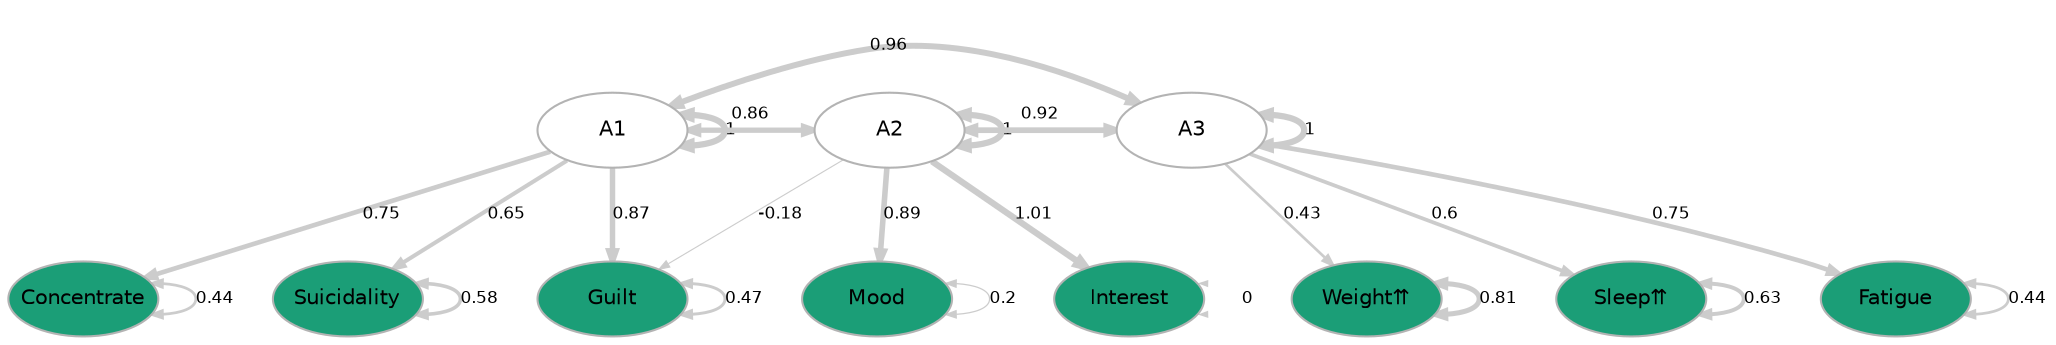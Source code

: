 digraph {
graph [layout = "dot",
       outputorder = "edgesfirst",
       bgcolor = "white"]
node [fontname = "Helvetica",
      fontsize = "10",
      shape = "circle",
      fixedsize = "true",
      width = "0.5",
      style = "filled",
      fillcolor = "aliceblue",
      color = "gray70",
      fontcolor = "gray50"]
edge [fontname = "Helvetica",
     fontsize = "8",
     len = "1.5",
     color = "gray80",
     arrowsize = "0.5"]
   {rank=same "1" "2" "3"}
   {rank=same "4" "5" "6" "7" "8" "9" "10" "11"}
  "1" [label = "A1", shape = "oval", width = "1", fillcolor = "white", fontcolor = "black"] 
  "2" [label = "A2", shape = "oval", width = "1", fillcolor = "white", fontcolor = "black"] 
  "3" [label = "A3", shape = "oval", width = "1", fillcolor = "white", fontcolor = "black"] 
  "4" [label = "Mood", shape = "oval", width = "1", fillcolor = "#1b9e77", fontcolor = "black"] 
  "5" [label = "Interest", shape = "oval", width = "1", fillcolor = "#1b9e77", fontcolor = "black"] 
  "6" [label = "Weight⇈", shape = "oval", width = "1", fillcolor = "#1b9e77", fontcolor = "black"] 
  "7" [label = "Sleep⇈", shape = "oval", width = "1", fillcolor = "#1b9e77", fontcolor = "black"] 
  "8" [label = "Fatigue", shape = "oval", width = "1", fillcolor = "#1b9e77", fontcolor = "black"] 
  "9" [label = "Guilt", shape = "oval", width = "1", fillcolor = "#1b9e77", fontcolor = "black"] 
  "10" [label = "Concentrate", shape = "oval", width = "1", fillcolor = "#1b9e77", fontcolor = "black"] 
  "11" [label = "Suicidality", shape = "oval", width = "1", fillcolor = "#1b9e77", fontcolor = "black"] 
"1"->"1" [label = "1", penwidth = "3", dir = "both"] 
"1"->"2" [label = "0.86", penwidth = "2.57313926883652", dir = "both"] 
"1"->"3" [label = "0.96", penwidth = "2.86555000253985", dir = "both"] 
"1"->"9" [label = "0.87", penwidth = "2.62053014038791", dir = "forward"] 
"1"->"10" [label = "0.75", penwidth = "2.24655479397468", dir = "forward"] 
"1"->"11" [label = "0.65", penwidth = "1.9527533612875", dir = "forward"] 
"2"->"2" [label = "1", penwidth = "3", dir = "both"] 
"2"->"3" [label = "0.92", penwidth = "2.7475431120308", dir = "both"] 
"2"->"4" [label = "0.89", penwidth = "2.6811728629236", dir = "forward"] 
"2"->"5" [label = "1.01", penwidth = "3.0320871595494", dir = "forward"] 
"2"->"9" [label = "-0.18", penwidth = "0.53874357120299", dir = "forward"] 
"3"->"3" [label = "1", penwidth = "3", dir = "both"] 
"3"->"6" [label = "0.43", penwidth = "1.29993955197882", dir = "forward"] 
"3"->"7" [label = "0.6", penwidth = "1.81382901038483", dir = "forward"] 
"3"->"8" [label = "0.75", penwidth = "2.24911126852839", dir = "forward"] 
"4"->"4" [label = "0.2", penwidth = "0.603769543318233", dir = "both"] 
"5"->"5" [label = "0", penwidth = "0.00300095489528763", dir = "both"] 
"6"->"6" [label = "0.81", penwidth = "2.43671933713735", dir = "both"] 
"7"->"7" [label = "0.63", penwidth = "1.90334363858575", dir = "both"] 
"8"->"8" [label = "0.44", penwidth = "1.31383408561682", dir = "both"] 
"9"->"9" [label = "0.47", penwidth = "1.42146789832965", dir = "both"] 
"10"->"10" [label = "0.44", penwidth = "1.31766748689992", dir = "both"] 
"11"->"11" [label = "0.58", penwidth = "1.72891475448148", dir = "both"] 
 }